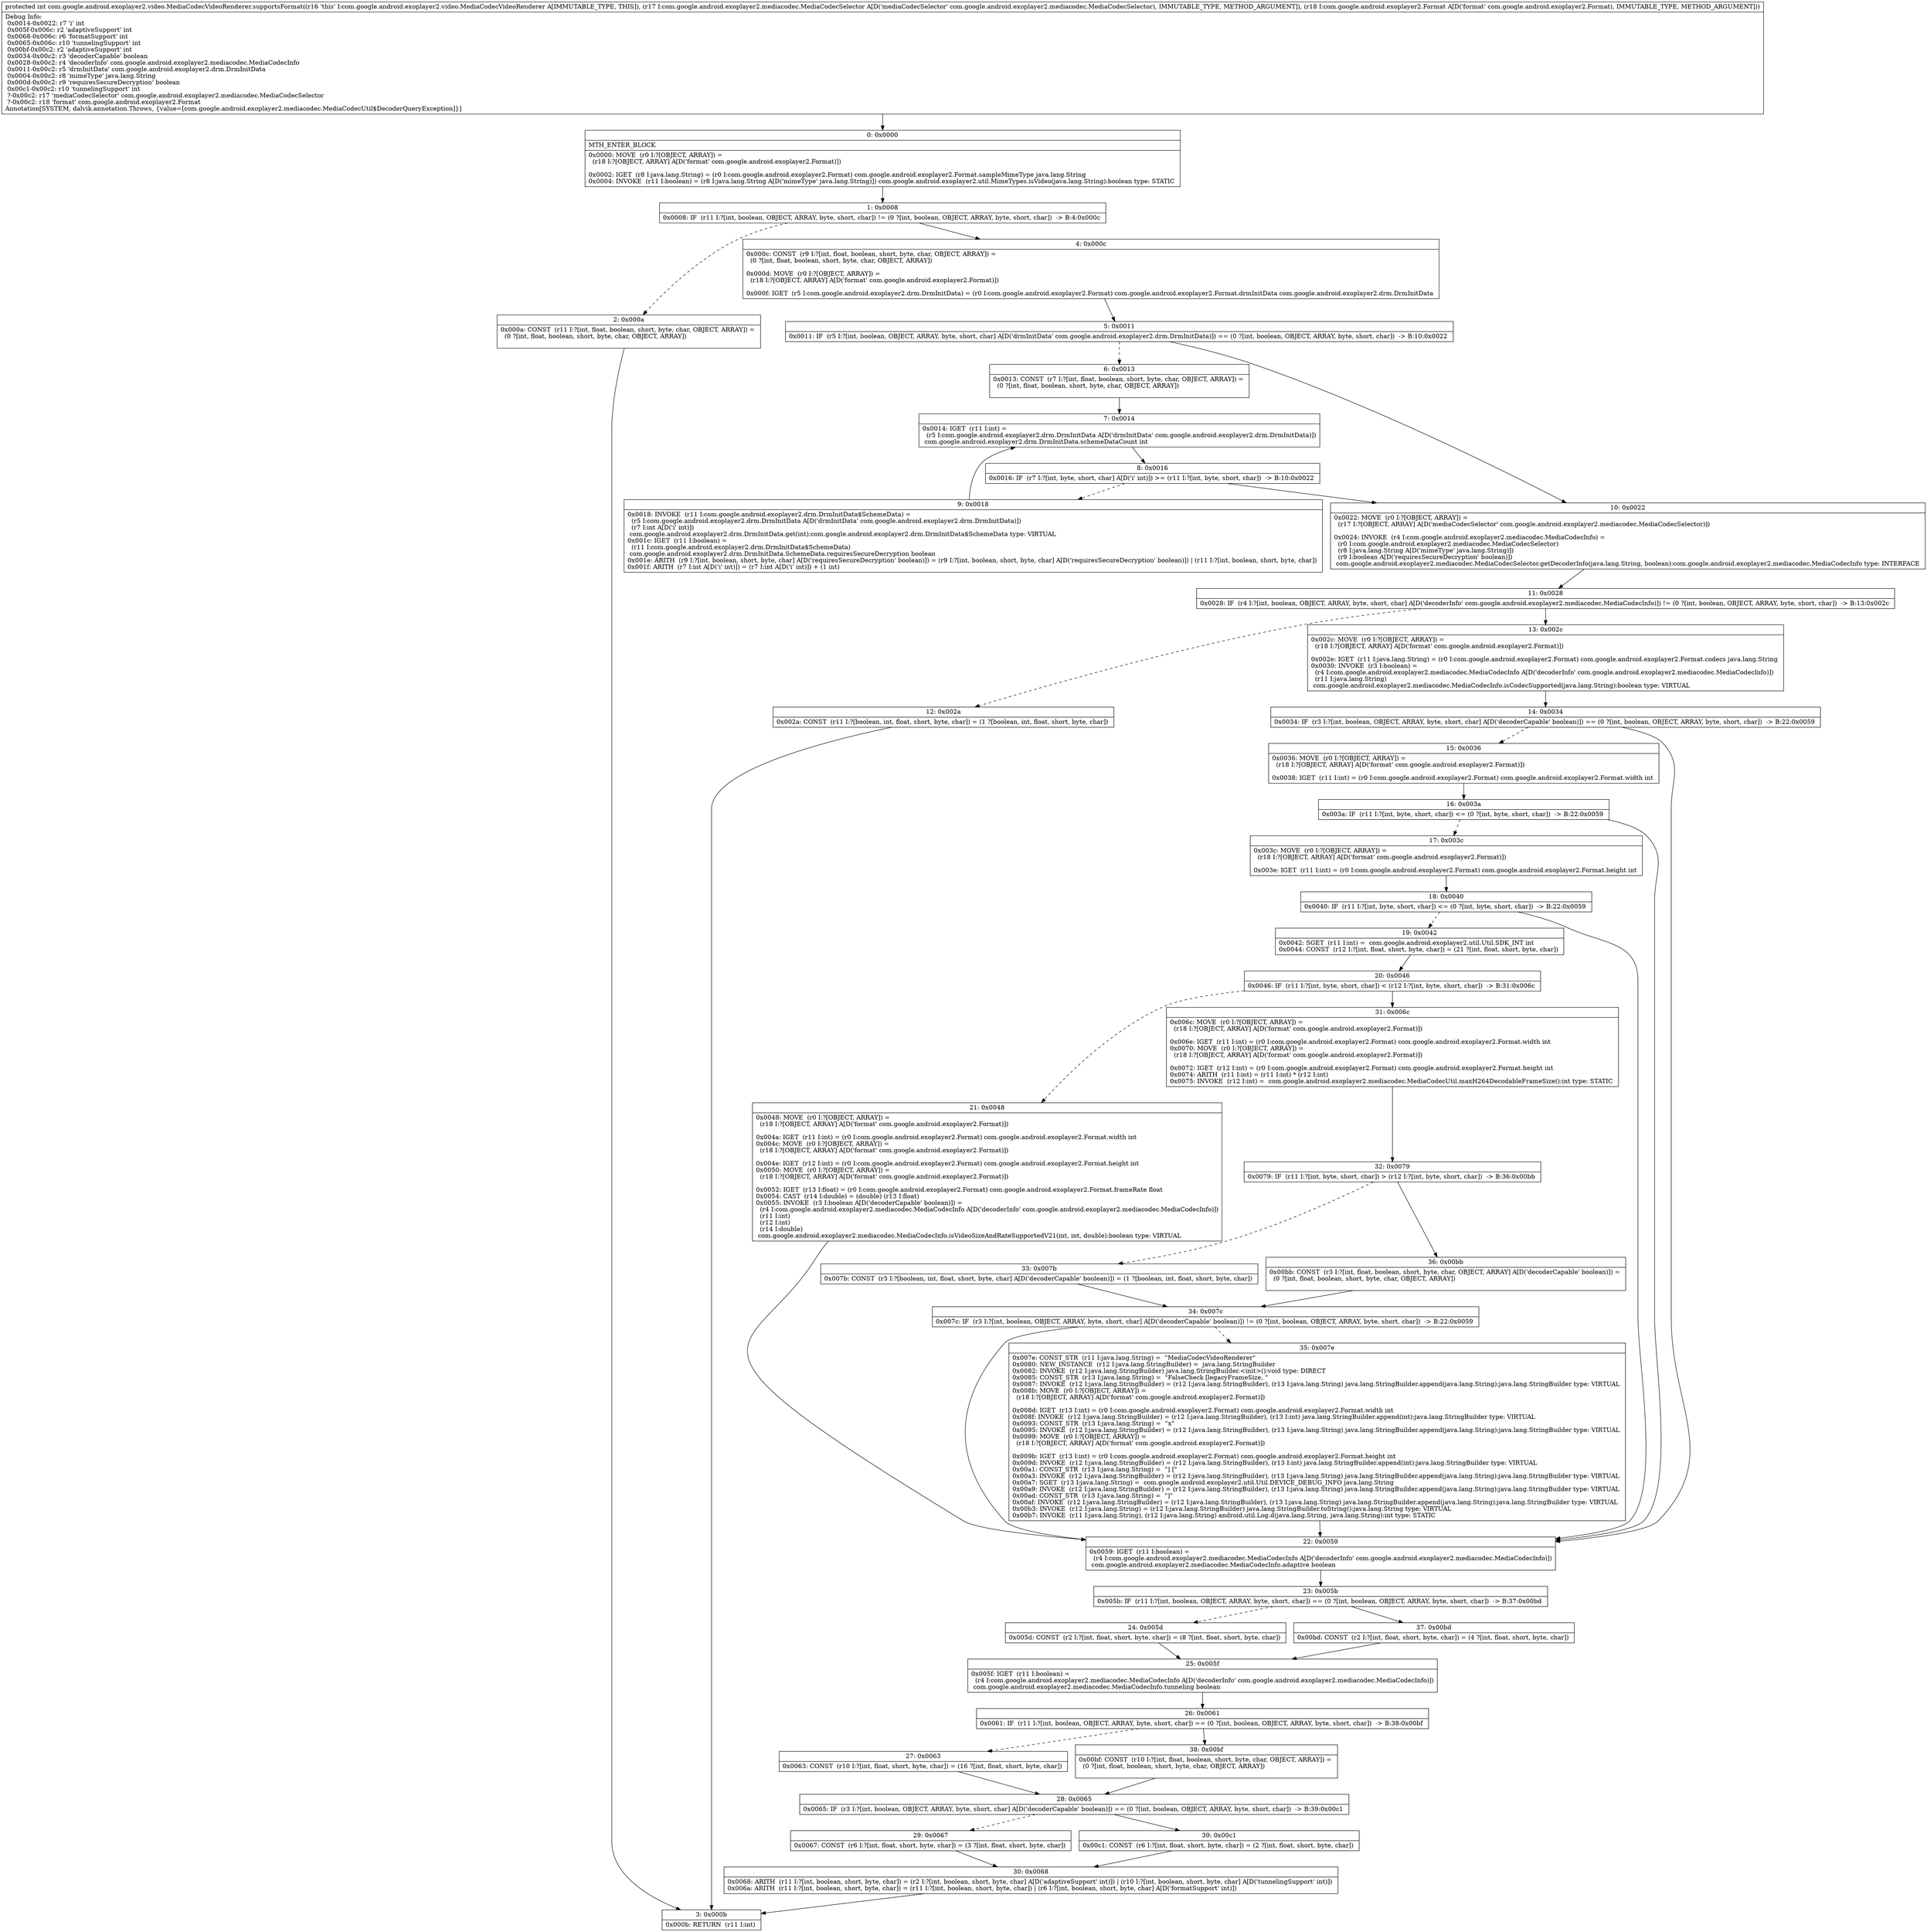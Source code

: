 digraph "CFG forcom.google.android.exoplayer2.video.MediaCodecVideoRenderer.supportsFormat(Lcom\/google\/android\/exoplayer2\/mediacodec\/MediaCodecSelector;Lcom\/google\/android\/exoplayer2\/Format;)I" {
Node_0 [shape=record,label="{0\:\ 0x0000|MTH_ENTER_BLOCK\l|0x0000: MOVE  (r0 I:?[OBJECT, ARRAY]) = \l  (r18 I:?[OBJECT, ARRAY] A[D('format' com.google.android.exoplayer2.Format)])\l \l0x0002: IGET  (r8 I:java.lang.String) = (r0 I:com.google.android.exoplayer2.Format) com.google.android.exoplayer2.Format.sampleMimeType java.lang.String \l0x0004: INVOKE  (r11 I:boolean) = (r8 I:java.lang.String A[D('mimeType' java.lang.String)]) com.google.android.exoplayer2.util.MimeTypes.isVideo(java.lang.String):boolean type: STATIC \l}"];
Node_1 [shape=record,label="{1\:\ 0x0008|0x0008: IF  (r11 I:?[int, boolean, OBJECT, ARRAY, byte, short, char]) != (0 ?[int, boolean, OBJECT, ARRAY, byte, short, char])  \-\> B:4:0x000c \l}"];
Node_2 [shape=record,label="{2\:\ 0x000a|0x000a: CONST  (r11 I:?[int, float, boolean, short, byte, char, OBJECT, ARRAY]) = \l  (0 ?[int, float, boolean, short, byte, char, OBJECT, ARRAY])\l \l}"];
Node_3 [shape=record,label="{3\:\ 0x000b|0x000b: RETURN  (r11 I:int) \l}"];
Node_4 [shape=record,label="{4\:\ 0x000c|0x000c: CONST  (r9 I:?[int, float, boolean, short, byte, char, OBJECT, ARRAY]) = \l  (0 ?[int, float, boolean, short, byte, char, OBJECT, ARRAY])\l \l0x000d: MOVE  (r0 I:?[OBJECT, ARRAY]) = \l  (r18 I:?[OBJECT, ARRAY] A[D('format' com.google.android.exoplayer2.Format)])\l \l0x000f: IGET  (r5 I:com.google.android.exoplayer2.drm.DrmInitData) = (r0 I:com.google.android.exoplayer2.Format) com.google.android.exoplayer2.Format.drmInitData com.google.android.exoplayer2.drm.DrmInitData \l}"];
Node_5 [shape=record,label="{5\:\ 0x0011|0x0011: IF  (r5 I:?[int, boolean, OBJECT, ARRAY, byte, short, char] A[D('drmInitData' com.google.android.exoplayer2.drm.DrmInitData)]) == (0 ?[int, boolean, OBJECT, ARRAY, byte, short, char])  \-\> B:10:0x0022 \l}"];
Node_6 [shape=record,label="{6\:\ 0x0013|0x0013: CONST  (r7 I:?[int, float, boolean, short, byte, char, OBJECT, ARRAY]) = \l  (0 ?[int, float, boolean, short, byte, char, OBJECT, ARRAY])\l \l}"];
Node_7 [shape=record,label="{7\:\ 0x0014|0x0014: IGET  (r11 I:int) = \l  (r5 I:com.google.android.exoplayer2.drm.DrmInitData A[D('drmInitData' com.google.android.exoplayer2.drm.DrmInitData)])\l com.google.android.exoplayer2.drm.DrmInitData.schemeDataCount int \l}"];
Node_8 [shape=record,label="{8\:\ 0x0016|0x0016: IF  (r7 I:?[int, byte, short, char] A[D('i' int)]) \>= (r11 I:?[int, byte, short, char])  \-\> B:10:0x0022 \l}"];
Node_9 [shape=record,label="{9\:\ 0x0018|0x0018: INVOKE  (r11 I:com.google.android.exoplayer2.drm.DrmInitData$SchemeData) = \l  (r5 I:com.google.android.exoplayer2.drm.DrmInitData A[D('drmInitData' com.google.android.exoplayer2.drm.DrmInitData)])\l  (r7 I:int A[D('i' int)])\l com.google.android.exoplayer2.drm.DrmInitData.get(int):com.google.android.exoplayer2.drm.DrmInitData$SchemeData type: VIRTUAL \l0x001c: IGET  (r11 I:boolean) = \l  (r11 I:com.google.android.exoplayer2.drm.DrmInitData$SchemeData)\l com.google.android.exoplayer2.drm.DrmInitData.SchemeData.requiresSecureDecryption boolean \l0x001e: ARITH  (r9 I:?[int, boolean, short, byte, char] A[D('requiresSecureDecryption' boolean)]) = (r9 I:?[int, boolean, short, byte, char] A[D('requiresSecureDecryption' boolean)]) \| (r11 I:?[int, boolean, short, byte, char]) \l0x001f: ARITH  (r7 I:int A[D('i' int)]) = (r7 I:int A[D('i' int)]) + (1 int) \l}"];
Node_10 [shape=record,label="{10\:\ 0x0022|0x0022: MOVE  (r0 I:?[OBJECT, ARRAY]) = \l  (r17 I:?[OBJECT, ARRAY] A[D('mediaCodecSelector' com.google.android.exoplayer2.mediacodec.MediaCodecSelector)])\l \l0x0024: INVOKE  (r4 I:com.google.android.exoplayer2.mediacodec.MediaCodecInfo) = \l  (r0 I:com.google.android.exoplayer2.mediacodec.MediaCodecSelector)\l  (r8 I:java.lang.String A[D('mimeType' java.lang.String)])\l  (r9 I:boolean A[D('requiresSecureDecryption' boolean)])\l com.google.android.exoplayer2.mediacodec.MediaCodecSelector.getDecoderInfo(java.lang.String, boolean):com.google.android.exoplayer2.mediacodec.MediaCodecInfo type: INTERFACE \l}"];
Node_11 [shape=record,label="{11\:\ 0x0028|0x0028: IF  (r4 I:?[int, boolean, OBJECT, ARRAY, byte, short, char] A[D('decoderInfo' com.google.android.exoplayer2.mediacodec.MediaCodecInfo)]) != (0 ?[int, boolean, OBJECT, ARRAY, byte, short, char])  \-\> B:13:0x002c \l}"];
Node_12 [shape=record,label="{12\:\ 0x002a|0x002a: CONST  (r11 I:?[boolean, int, float, short, byte, char]) = (1 ?[boolean, int, float, short, byte, char]) \l}"];
Node_13 [shape=record,label="{13\:\ 0x002c|0x002c: MOVE  (r0 I:?[OBJECT, ARRAY]) = \l  (r18 I:?[OBJECT, ARRAY] A[D('format' com.google.android.exoplayer2.Format)])\l \l0x002e: IGET  (r11 I:java.lang.String) = (r0 I:com.google.android.exoplayer2.Format) com.google.android.exoplayer2.Format.codecs java.lang.String \l0x0030: INVOKE  (r3 I:boolean) = \l  (r4 I:com.google.android.exoplayer2.mediacodec.MediaCodecInfo A[D('decoderInfo' com.google.android.exoplayer2.mediacodec.MediaCodecInfo)])\l  (r11 I:java.lang.String)\l com.google.android.exoplayer2.mediacodec.MediaCodecInfo.isCodecSupported(java.lang.String):boolean type: VIRTUAL \l}"];
Node_14 [shape=record,label="{14\:\ 0x0034|0x0034: IF  (r3 I:?[int, boolean, OBJECT, ARRAY, byte, short, char] A[D('decoderCapable' boolean)]) == (0 ?[int, boolean, OBJECT, ARRAY, byte, short, char])  \-\> B:22:0x0059 \l}"];
Node_15 [shape=record,label="{15\:\ 0x0036|0x0036: MOVE  (r0 I:?[OBJECT, ARRAY]) = \l  (r18 I:?[OBJECT, ARRAY] A[D('format' com.google.android.exoplayer2.Format)])\l \l0x0038: IGET  (r11 I:int) = (r0 I:com.google.android.exoplayer2.Format) com.google.android.exoplayer2.Format.width int \l}"];
Node_16 [shape=record,label="{16\:\ 0x003a|0x003a: IF  (r11 I:?[int, byte, short, char]) \<= (0 ?[int, byte, short, char])  \-\> B:22:0x0059 \l}"];
Node_17 [shape=record,label="{17\:\ 0x003c|0x003c: MOVE  (r0 I:?[OBJECT, ARRAY]) = \l  (r18 I:?[OBJECT, ARRAY] A[D('format' com.google.android.exoplayer2.Format)])\l \l0x003e: IGET  (r11 I:int) = (r0 I:com.google.android.exoplayer2.Format) com.google.android.exoplayer2.Format.height int \l}"];
Node_18 [shape=record,label="{18\:\ 0x0040|0x0040: IF  (r11 I:?[int, byte, short, char]) \<= (0 ?[int, byte, short, char])  \-\> B:22:0x0059 \l}"];
Node_19 [shape=record,label="{19\:\ 0x0042|0x0042: SGET  (r11 I:int) =  com.google.android.exoplayer2.util.Util.SDK_INT int \l0x0044: CONST  (r12 I:?[int, float, short, byte, char]) = (21 ?[int, float, short, byte, char]) \l}"];
Node_20 [shape=record,label="{20\:\ 0x0046|0x0046: IF  (r11 I:?[int, byte, short, char]) \< (r12 I:?[int, byte, short, char])  \-\> B:31:0x006c \l}"];
Node_21 [shape=record,label="{21\:\ 0x0048|0x0048: MOVE  (r0 I:?[OBJECT, ARRAY]) = \l  (r18 I:?[OBJECT, ARRAY] A[D('format' com.google.android.exoplayer2.Format)])\l \l0x004a: IGET  (r11 I:int) = (r0 I:com.google.android.exoplayer2.Format) com.google.android.exoplayer2.Format.width int \l0x004c: MOVE  (r0 I:?[OBJECT, ARRAY]) = \l  (r18 I:?[OBJECT, ARRAY] A[D('format' com.google.android.exoplayer2.Format)])\l \l0x004e: IGET  (r12 I:int) = (r0 I:com.google.android.exoplayer2.Format) com.google.android.exoplayer2.Format.height int \l0x0050: MOVE  (r0 I:?[OBJECT, ARRAY]) = \l  (r18 I:?[OBJECT, ARRAY] A[D('format' com.google.android.exoplayer2.Format)])\l \l0x0052: IGET  (r13 I:float) = (r0 I:com.google.android.exoplayer2.Format) com.google.android.exoplayer2.Format.frameRate float \l0x0054: CAST  (r14 I:double) = (double) (r13 I:float) \l0x0055: INVOKE  (r3 I:boolean A[D('decoderCapable' boolean)]) = \l  (r4 I:com.google.android.exoplayer2.mediacodec.MediaCodecInfo A[D('decoderInfo' com.google.android.exoplayer2.mediacodec.MediaCodecInfo)])\l  (r11 I:int)\l  (r12 I:int)\l  (r14 I:double)\l com.google.android.exoplayer2.mediacodec.MediaCodecInfo.isVideoSizeAndRateSupportedV21(int, int, double):boolean type: VIRTUAL \l}"];
Node_22 [shape=record,label="{22\:\ 0x0059|0x0059: IGET  (r11 I:boolean) = \l  (r4 I:com.google.android.exoplayer2.mediacodec.MediaCodecInfo A[D('decoderInfo' com.google.android.exoplayer2.mediacodec.MediaCodecInfo)])\l com.google.android.exoplayer2.mediacodec.MediaCodecInfo.adaptive boolean \l}"];
Node_23 [shape=record,label="{23\:\ 0x005b|0x005b: IF  (r11 I:?[int, boolean, OBJECT, ARRAY, byte, short, char]) == (0 ?[int, boolean, OBJECT, ARRAY, byte, short, char])  \-\> B:37:0x00bd \l}"];
Node_24 [shape=record,label="{24\:\ 0x005d|0x005d: CONST  (r2 I:?[int, float, short, byte, char]) = (8 ?[int, float, short, byte, char]) \l}"];
Node_25 [shape=record,label="{25\:\ 0x005f|0x005f: IGET  (r11 I:boolean) = \l  (r4 I:com.google.android.exoplayer2.mediacodec.MediaCodecInfo A[D('decoderInfo' com.google.android.exoplayer2.mediacodec.MediaCodecInfo)])\l com.google.android.exoplayer2.mediacodec.MediaCodecInfo.tunneling boolean \l}"];
Node_26 [shape=record,label="{26\:\ 0x0061|0x0061: IF  (r11 I:?[int, boolean, OBJECT, ARRAY, byte, short, char]) == (0 ?[int, boolean, OBJECT, ARRAY, byte, short, char])  \-\> B:38:0x00bf \l}"];
Node_27 [shape=record,label="{27\:\ 0x0063|0x0063: CONST  (r10 I:?[int, float, short, byte, char]) = (16 ?[int, float, short, byte, char]) \l}"];
Node_28 [shape=record,label="{28\:\ 0x0065|0x0065: IF  (r3 I:?[int, boolean, OBJECT, ARRAY, byte, short, char] A[D('decoderCapable' boolean)]) == (0 ?[int, boolean, OBJECT, ARRAY, byte, short, char])  \-\> B:39:0x00c1 \l}"];
Node_29 [shape=record,label="{29\:\ 0x0067|0x0067: CONST  (r6 I:?[int, float, short, byte, char]) = (3 ?[int, float, short, byte, char]) \l}"];
Node_30 [shape=record,label="{30\:\ 0x0068|0x0068: ARITH  (r11 I:?[int, boolean, short, byte, char]) = (r2 I:?[int, boolean, short, byte, char] A[D('adaptiveSupport' int)]) \| (r10 I:?[int, boolean, short, byte, char] A[D('tunnelingSupport' int)]) \l0x006a: ARITH  (r11 I:?[int, boolean, short, byte, char]) = (r11 I:?[int, boolean, short, byte, char]) \| (r6 I:?[int, boolean, short, byte, char] A[D('formatSupport' int)]) \l}"];
Node_31 [shape=record,label="{31\:\ 0x006c|0x006c: MOVE  (r0 I:?[OBJECT, ARRAY]) = \l  (r18 I:?[OBJECT, ARRAY] A[D('format' com.google.android.exoplayer2.Format)])\l \l0x006e: IGET  (r11 I:int) = (r0 I:com.google.android.exoplayer2.Format) com.google.android.exoplayer2.Format.width int \l0x0070: MOVE  (r0 I:?[OBJECT, ARRAY]) = \l  (r18 I:?[OBJECT, ARRAY] A[D('format' com.google.android.exoplayer2.Format)])\l \l0x0072: IGET  (r12 I:int) = (r0 I:com.google.android.exoplayer2.Format) com.google.android.exoplayer2.Format.height int \l0x0074: ARITH  (r11 I:int) = (r11 I:int) * (r12 I:int) \l0x0075: INVOKE  (r12 I:int) =  com.google.android.exoplayer2.mediacodec.MediaCodecUtil.maxH264DecodableFrameSize():int type: STATIC \l}"];
Node_32 [shape=record,label="{32\:\ 0x0079|0x0079: IF  (r11 I:?[int, byte, short, char]) \> (r12 I:?[int, byte, short, char])  \-\> B:36:0x00bb \l}"];
Node_33 [shape=record,label="{33\:\ 0x007b|0x007b: CONST  (r3 I:?[boolean, int, float, short, byte, char] A[D('decoderCapable' boolean)]) = (1 ?[boolean, int, float, short, byte, char]) \l}"];
Node_34 [shape=record,label="{34\:\ 0x007c|0x007c: IF  (r3 I:?[int, boolean, OBJECT, ARRAY, byte, short, char] A[D('decoderCapable' boolean)]) != (0 ?[int, boolean, OBJECT, ARRAY, byte, short, char])  \-\> B:22:0x0059 \l}"];
Node_35 [shape=record,label="{35\:\ 0x007e|0x007e: CONST_STR  (r11 I:java.lang.String) =  \"MediaCodecVideoRenderer\" \l0x0080: NEW_INSTANCE  (r12 I:java.lang.StringBuilder) =  java.lang.StringBuilder \l0x0082: INVOKE  (r12 I:java.lang.StringBuilder) java.lang.StringBuilder.\<init\>():void type: DIRECT \l0x0085: CONST_STR  (r13 I:java.lang.String) =  \"FalseCheck [legacyFrameSize, \" \l0x0087: INVOKE  (r12 I:java.lang.StringBuilder) = (r12 I:java.lang.StringBuilder), (r13 I:java.lang.String) java.lang.StringBuilder.append(java.lang.String):java.lang.StringBuilder type: VIRTUAL \l0x008b: MOVE  (r0 I:?[OBJECT, ARRAY]) = \l  (r18 I:?[OBJECT, ARRAY] A[D('format' com.google.android.exoplayer2.Format)])\l \l0x008d: IGET  (r13 I:int) = (r0 I:com.google.android.exoplayer2.Format) com.google.android.exoplayer2.Format.width int \l0x008f: INVOKE  (r12 I:java.lang.StringBuilder) = (r12 I:java.lang.StringBuilder), (r13 I:int) java.lang.StringBuilder.append(int):java.lang.StringBuilder type: VIRTUAL \l0x0093: CONST_STR  (r13 I:java.lang.String) =  \"x\" \l0x0095: INVOKE  (r12 I:java.lang.StringBuilder) = (r12 I:java.lang.StringBuilder), (r13 I:java.lang.String) java.lang.StringBuilder.append(java.lang.String):java.lang.StringBuilder type: VIRTUAL \l0x0099: MOVE  (r0 I:?[OBJECT, ARRAY]) = \l  (r18 I:?[OBJECT, ARRAY] A[D('format' com.google.android.exoplayer2.Format)])\l \l0x009b: IGET  (r13 I:int) = (r0 I:com.google.android.exoplayer2.Format) com.google.android.exoplayer2.Format.height int \l0x009d: INVOKE  (r12 I:java.lang.StringBuilder) = (r12 I:java.lang.StringBuilder), (r13 I:int) java.lang.StringBuilder.append(int):java.lang.StringBuilder type: VIRTUAL \l0x00a1: CONST_STR  (r13 I:java.lang.String) =  \"] [\" \l0x00a3: INVOKE  (r12 I:java.lang.StringBuilder) = (r12 I:java.lang.StringBuilder), (r13 I:java.lang.String) java.lang.StringBuilder.append(java.lang.String):java.lang.StringBuilder type: VIRTUAL \l0x00a7: SGET  (r13 I:java.lang.String) =  com.google.android.exoplayer2.util.Util.DEVICE_DEBUG_INFO java.lang.String \l0x00a9: INVOKE  (r12 I:java.lang.StringBuilder) = (r12 I:java.lang.StringBuilder), (r13 I:java.lang.String) java.lang.StringBuilder.append(java.lang.String):java.lang.StringBuilder type: VIRTUAL \l0x00ad: CONST_STR  (r13 I:java.lang.String) =  \"]\" \l0x00af: INVOKE  (r12 I:java.lang.StringBuilder) = (r12 I:java.lang.StringBuilder), (r13 I:java.lang.String) java.lang.StringBuilder.append(java.lang.String):java.lang.StringBuilder type: VIRTUAL \l0x00b3: INVOKE  (r12 I:java.lang.String) = (r12 I:java.lang.StringBuilder) java.lang.StringBuilder.toString():java.lang.String type: VIRTUAL \l0x00b7: INVOKE  (r11 I:java.lang.String), (r12 I:java.lang.String) android.util.Log.d(java.lang.String, java.lang.String):int type: STATIC \l}"];
Node_36 [shape=record,label="{36\:\ 0x00bb|0x00bb: CONST  (r3 I:?[int, float, boolean, short, byte, char, OBJECT, ARRAY] A[D('decoderCapable' boolean)]) = \l  (0 ?[int, float, boolean, short, byte, char, OBJECT, ARRAY])\l \l}"];
Node_37 [shape=record,label="{37\:\ 0x00bd|0x00bd: CONST  (r2 I:?[int, float, short, byte, char]) = (4 ?[int, float, short, byte, char]) \l}"];
Node_38 [shape=record,label="{38\:\ 0x00bf|0x00bf: CONST  (r10 I:?[int, float, boolean, short, byte, char, OBJECT, ARRAY]) = \l  (0 ?[int, float, boolean, short, byte, char, OBJECT, ARRAY])\l \l}"];
Node_39 [shape=record,label="{39\:\ 0x00c1|0x00c1: CONST  (r6 I:?[int, float, short, byte, char]) = (2 ?[int, float, short, byte, char]) \l}"];
MethodNode[shape=record,label="{protected int com.google.android.exoplayer2.video.MediaCodecVideoRenderer.supportsFormat((r16 'this' I:com.google.android.exoplayer2.video.MediaCodecVideoRenderer A[IMMUTABLE_TYPE, THIS]), (r17 I:com.google.android.exoplayer2.mediacodec.MediaCodecSelector A[D('mediaCodecSelector' com.google.android.exoplayer2.mediacodec.MediaCodecSelector), IMMUTABLE_TYPE, METHOD_ARGUMENT]), (r18 I:com.google.android.exoplayer2.Format A[D('format' com.google.android.exoplayer2.Format), IMMUTABLE_TYPE, METHOD_ARGUMENT]))  | Debug Info:\l  0x0014\-0x0022: r7 'i' int\l  0x005f\-0x006c: r2 'adaptiveSupport' int\l  0x0068\-0x006c: r6 'formatSupport' int\l  0x0065\-0x006c: r10 'tunnelingSupport' int\l  0x00bf\-0x00c2: r2 'adaptiveSupport' int\l  0x0034\-0x00c2: r3 'decoderCapable' boolean\l  0x0028\-0x00c2: r4 'decoderInfo' com.google.android.exoplayer2.mediacodec.MediaCodecInfo\l  0x0011\-0x00c2: r5 'drmInitData' com.google.android.exoplayer2.drm.DrmInitData\l  0x0004\-0x00c2: r8 'mimeType' java.lang.String\l  0x000d\-0x00c2: r9 'requiresSecureDecryption' boolean\l  0x00c1\-0x00c2: r10 'tunnelingSupport' int\l  ?\-0x00c2: r17 'mediaCodecSelector' com.google.android.exoplayer2.mediacodec.MediaCodecSelector\l  ?\-0x00c2: r18 'format' com.google.android.exoplayer2.Format\lAnnotation[SYSTEM, dalvik.annotation.Throws, \{value=[com.google.android.exoplayer2.mediacodec.MediaCodecUtil$DecoderQueryException]\}]\l}"];
MethodNode -> Node_0;
Node_0 -> Node_1;
Node_1 -> Node_2[style=dashed];
Node_1 -> Node_4;
Node_2 -> Node_3;
Node_4 -> Node_5;
Node_5 -> Node_6[style=dashed];
Node_5 -> Node_10;
Node_6 -> Node_7;
Node_7 -> Node_8;
Node_8 -> Node_9[style=dashed];
Node_8 -> Node_10;
Node_9 -> Node_7;
Node_10 -> Node_11;
Node_11 -> Node_12[style=dashed];
Node_11 -> Node_13;
Node_12 -> Node_3;
Node_13 -> Node_14;
Node_14 -> Node_15[style=dashed];
Node_14 -> Node_22;
Node_15 -> Node_16;
Node_16 -> Node_17[style=dashed];
Node_16 -> Node_22;
Node_17 -> Node_18;
Node_18 -> Node_19[style=dashed];
Node_18 -> Node_22;
Node_19 -> Node_20;
Node_20 -> Node_21[style=dashed];
Node_20 -> Node_31;
Node_21 -> Node_22;
Node_22 -> Node_23;
Node_23 -> Node_24[style=dashed];
Node_23 -> Node_37;
Node_24 -> Node_25;
Node_25 -> Node_26;
Node_26 -> Node_27[style=dashed];
Node_26 -> Node_38;
Node_27 -> Node_28;
Node_28 -> Node_29[style=dashed];
Node_28 -> Node_39;
Node_29 -> Node_30;
Node_30 -> Node_3;
Node_31 -> Node_32;
Node_32 -> Node_33[style=dashed];
Node_32 -> Node_36;
Node_33 -> Node_34;
Node_34 -> Node_22;
Node_34 -> Node_35[style=dashed];
Node_35 -> Node_22;
Node_36 -> Node_34;
Node_37 -> Node_25;
Node_38 -> Node_28;
Node_39 -> Node_30;
}

